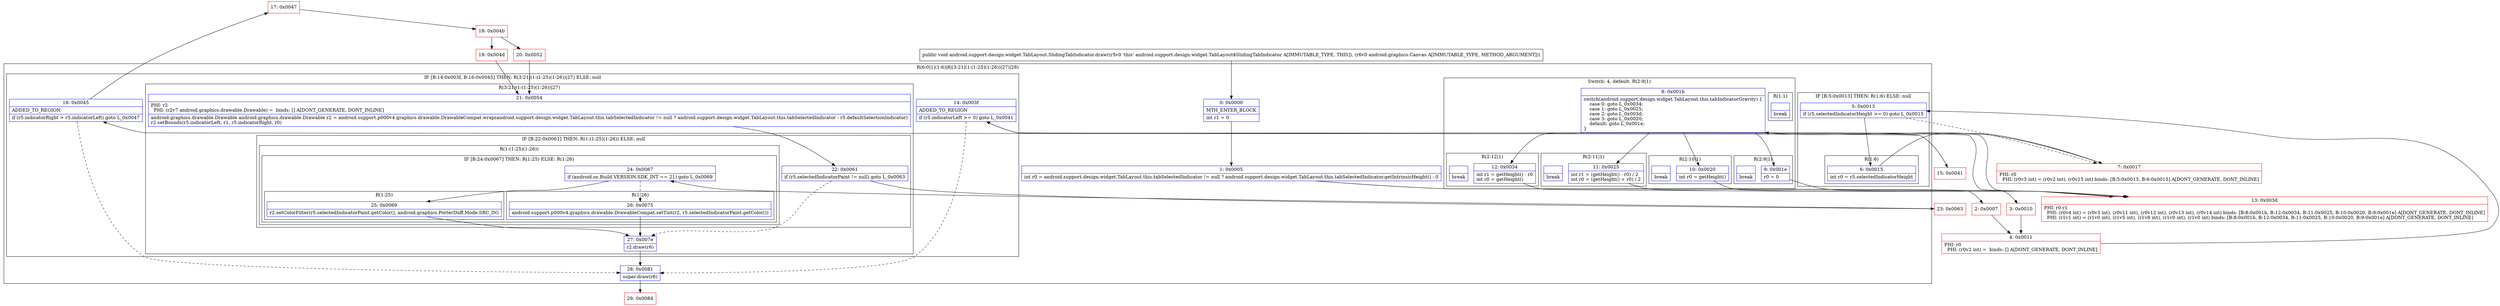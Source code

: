 digraph "CFG forandroid.support.design.widget.TabLayout.SlidingTabIndicator.draw(Landroid\/graphics\/Canvas;)V" {
subgraph cluster_Region_1638896080 {
label = "R(6:0|1|(1:6)|8|(3:21|(1:(1:25)(1:26))|27)|28)";
node [shape=record,color=blue];
Node_0 [shape=record,label="{0\:\ 0x0000|MTH_ENTER_BLOCK\l|int r1 = 0\l}"];
Node_1 [shape=record,label="{1\:\ 0x0005|int r0 = android.support.design.widget.TabLayout.this.tabSelectedIndicator != null ? android.support.design.widget.TabLayout.this.tabSelectedIndicator.getIntrinsicHeight() : 0\l}"];
subgraph cluster_IfRegion_1915794606 {
label = "IF [B:5:0x0013] THEN: R(1:6) ELSE: null";
node [shape=record,color=blue];
Node_5 [shape=record,label="{5\:\ 0x0013|if (r5.selectedIndicatorHeight \>= 0) goto L_0x0015\l}"];
subgraph cluster_Region_2041819094 {
label = "R(1:6)";
node [shape=record,color=blue];
Node_6 [shape=record,label="{6\:\ 0x0015|int r0 = r5.selectedIndicatorHeight\l}"];
}
}
subgraph cluster_SwitchRegion_1955736385 {
label = "Switch: 4, default: R(2:9|1)";
node [shape=record,color=blue];
Node_8 [shape=record,label="{8\:\ 0x001b|switch(android.support.design.widget.TabLayout.this.tabIndicatorGravity) \{\l    case 0: goto L_0x0034;\l    case 1: goto L_0x0025;\l    case 2: goto L_0x003d;\l    case 3: goto L_0x0020;\l    default: goto L_0x001e;\l\}\l}"];
subgraph cluster_Region_1638185717 {
label = "R(2:12|1)";
node [shape=record,color=blue];
Node_12 [shape=record,label="{12\:\ 0x0034|int r1 = getHeight() \- r0\lint r0 = getHeight()\l}"];
Node_InsnContainer_1413608027 [shape=record,label="{|break\l}"];
}
subgraph cluster_Region_1279829931 {
label = "R(2:11|1)";
node [shape=record,color=blue];
Node_11 [shape=record,label="{11\:\ 0x0025|int r1 = (getHeight() \- r0) \/ 2\lint r0 = (getHeight() + r0) \/ 2\l}"];
Node_InsnContainer_579217999 [shape=record,label="{|break\l}"];
}
subgraph cluster_Region_1441034101 {
label = "R(1:1)";
node [shape=record,color=blue];
Node_InsnContainer_818515627 [shape=record,label="{|break\l}"];
}
subgraph cluster_Region_888691955 {
label = "R(2:10|1)";
node [shape=record,color=blue];
Node_10 [shape=record,label="{10\:\ 0x0020|int r0 = getHeight()\l}"];
Node_InsnContainer_1807835587 [shape=record,label="{|break\l}"];
}
subgraph cluster_Region_1884236683 {
label = "R(2:9|1)";
node [shape=record,color=blue];
Node_9 [shape=record,label="{9\:\ 0x001e|r0 = 0\l}"];
Node_InsnContainer_2022107814 [shape=record,label="{|break\l}"];
}
}
subgraph cluster_IfRegion_242199812 {
label = "IF [B:14:0x003f, B:16:0x0045] THEN: R(3:21|(1:(1:25)(1:26))|27) ELSE: null";
node [shape=record,color=blue];
Node_14 [shape=record,label="{14\:\ 0x003f|ADDED_TO_REGION\l|if (r5.indicatorLeft \>= 0) goto L_0x0041\l}"];
Node_16 [shape=record,label="{16\:\ 0x0045|ADDED_TO_REGION\l|if (r5.indicatorRight \> r5.indicatorLeft) goto L_0x0047\l}"];
subgraph cluster_Region_700741898 {
label = "R(3:21|(1:(1:25)(1:26))|27)";
node [shape=record,color=blue];
Node_21 [shape=record,label="{21\:\ 0x0054|PHI: r2 \l  PHI: (r2v7 android.graphics.drawable.Drawable) =  binds: [] A[DONT_GENERATE, DONT_INLINE]\l|android.graphics.drawable.Drawable android.graphics.drawable.Drawable r2 = android.support.p000v4.graphics.drawable.DrawableCompat.wrap(android.support.design.widget.TabLayout.this.tabSelectedIndicator != null ? android.support.design.widget.TabLayout.this.tabSelectedIndicator : r5.defaultSelectionIndicator)\lr2.setBounds(r5.indicatorLeft, r1, r5.indicatorRight, r0)\l}"];
subgraph cluster_IfRegion_1915737780 {
label = "IF [B:22:0x0061] THEN: R(1:(1:25)(1:26)) ELSE: null";
node [shape=record,color=blue];
Node_22 [shape=record,label="{22\:\ 0x0061|if (r5.selectedIndicatorPaint != null) goto L_0x0063\l}"];
subgraph cluster_Region_310406731 {
label = "R(1:(1:25)(1:26))";
node [shape=record,color=blue];
subgraph cluster_IfRegion_1570530663 {
label = "IF [B:24:0x0067] THEN: R(1:25) ELSE: R(1:26)";
node [shape=record,color=blue];
Node_24 [shape=record,label="{24\:\ 0x0067|if (android.os.Build.VERSION.SDK_INT == 21) goto L_0x0069\l}"];
subgraph cluster_Region_1932891587 {
label = "R(1:25)";
node [shape=record,color=blue];
Node_25 [shape=record,label="{25\:\ 0x0069|r2.setColorFilter(r5.selectedIndicatorPaint.getColor(), android.graphics.PorterDuff.Mode.SRC_IN)\l}"];
}
subgraph cluster_Region_89931922 {
label = "R(1:26)";
node [shape=record,color=blue];
Node_26 [shape=record,label="{26\:\ 0x0075|android.support.p000v4.graphics.drawable.DrawableCompat.setTint(r2, r5.selectedIndicatorPaint.getColor())\l}"];
}
}
}
}
Node_27 [shape=record,label="{27\:\ 0x007e|r2.draw(r6)\l}"];
}
}
Node_28 [shape=record,label="{28\:\ 0x0081|super.draw(r6)\l}"];
}
Node_2 [shape=record,color=red,label="{2\:\ 0x0007}"];
Node_3 [shape=record,color=red,label="{3\:\ 0x0010}"];
Node_4 [shape=record,color=red,label="{4\:\ 0x0011|PHI: r0 \l  PHI: (r0v2 int) =  binds: [] A[DONT_GENERATE, DONT_INLINE]\l}"];
Node_7 [shape=record,color=red,label="{7\:\ 0x0017|PHI: r0 \l  PHI: (r0v3 int) = (r0v2 int), (r0v15 int) binds: [B:5:0x0013, B:6:0x0015] A[DONT_GENERATE, DONT_INLINE]\l}"];
Node_13 [shape=record,color=red,label="{13\:\ 0x003d|PHI: r0 r1 \l  PHI: (r0v4 int) = (r0v3 int), (r0v11 int), (r0v12 int), (r0v13 int), (r0v14 int) binds: [B:8:0x001b, B:12:0x0034, B:11:0x0025, B:10:0x0020, B:9:0x001e] A[DONT_GENERATE, DONT_INLINE]\l  PHI: (r1v1 int) = (r1v0 int), (r1v5 int), (r1v8 int), (r1v0 int), (r1v0 int) binds: [B:8:0x001b, B:12:0x0034, B:11:0x0025, B:10:0x0020, B:9:0x001e] A[DONT_GENERATE, DONT_INLINE]\l}"];
Node_15 [shape=record,color=red,label="{15\:\ 0x0041}"];
Node_17 [shape=record,color=red,label="{17\:\ 0x0047}"];
Node_18 [shape=record,color=red,label="{18\:\ 0x004b}"];
Node_19 [shape=record,color=red,label="{19\:\ 0x004d}"];
Node_20 [shape=record,color=red,label="{20\:\ 0x0052}"];
Node_23 [shape=record,color=red,label="{23\:\ 0x0063}"];
Node_29 [shape=record,color=red,label="{29\:\ 0x0084}"];
MethodNode[shape=record,label="{public void android.support.design.widget.TabLayout.SlidingTabIndicator.draw((r5v0 'this' android.support.design.widget.TabLayout$SlidingTabIndicator A[IMMUTABLE_TYPE, THIS]), (r6v0 android.graphics.Canvas A[IMMUTABLE_TYPE, METHOD_ARGUMENT])) }"];
MethodNode -> Node_0;
Node_0 -> Node_1;
Node_1 -> Node_2;
Node_1 -> Node_3;
Node_5 -> Node_6;
Node_5 -> Node_7[style=dashed];
Node_6 -> Node_7;
Node_8 -> Node_9;
Node_8 -> Node_10;
Node_8 -> Node_11;
Node_8 -> Node_12;
Node_8 -> Node_13;
Node_12 -> Node_13;
Node_11 -> Node_13;
Node_10 -> Node_13;
Node_9 -> Node_13;
Node_14 -> Node_15;
Node_14 -> Node_28[style=dashed];
Node_16 -> Node_17;
Node_16 -> Node_28[style=dashed];
Node_21 -> Node_22;
Node_22 -> Node_23;
Node_22 -> Node_27[style=dashed];
Node_24 -> Node_25;
Node_24 -> Node_26[style=dashed];
Node_25 -> Node_27;
Node_26 -> Node_27;
Node_27 -> Node_28;
Node_28 -> Node_29;
Node_2 -> Node_4;
Node_3 -> Node_4;
Node_4 -> Node_5;
Node_7 -> Node_8;
Node_13 -> Node_14;
Node_15 -> Node_16;
Node_17 -> Node_18;
Node_18 -> Node_19;
Node_18 -> Node_20;
Node_19 -> Node_21;
Node_20 -> Node_21;
Node_23 -> Node_24;
}

